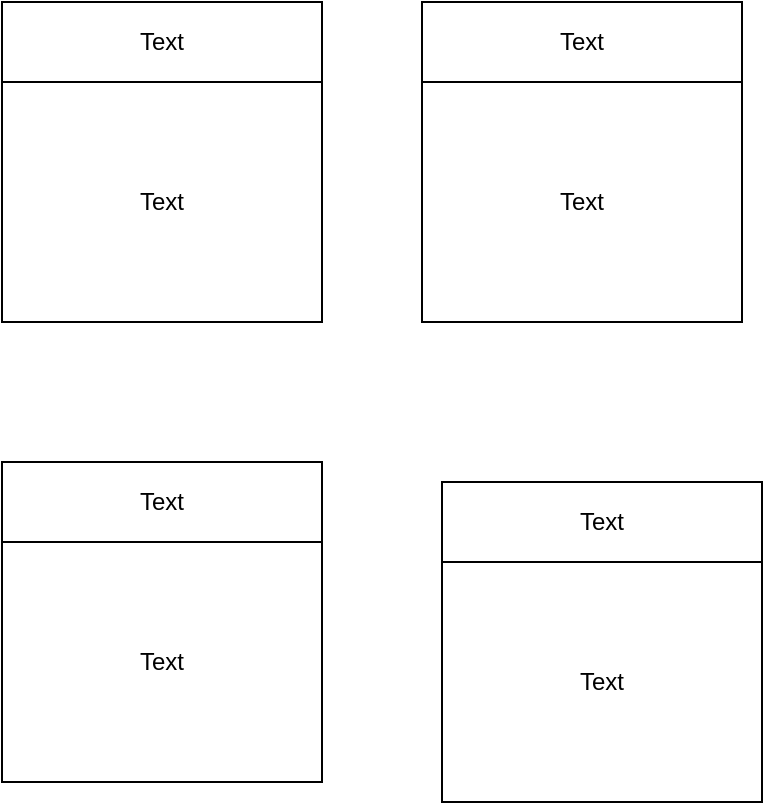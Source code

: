 <mxfile version="26.0.14">
  <diagram name="Page-1" id="GcmpMD9mdpW60Z_3lnTt">
    <mxGraphModel dx="794" dy="492" grid="1" gridSize="10" guides="1" tooltips="1" connect="1" arrows="1" fold="1" page="1" pageScale="1" pageWidth="850" pageHeight="1100" math="0" shadow="0">
      <root>
        <mxCell id="0" />
        <mxCell id="1" parent="0" />
        <mxCell id="SyjaQ5eisRchlMNotY5A-1" value="" style="whiteSpace=wrap;html=1;aspect=fixed;" vertex="1" parent="1">
          <mxGeometry x="100" y="70" width="160" height="160" as="geometry" />
        </mxCell>
        <mxCell id="SyjaQ5eisRchlMNotY5A-6" value="" style="rounded=0;whiteSpace=wrap;html=1;" vertex="1" parent="1">
          <mxGeometry x="100" y="70" width="160" height="40" as="geometry" />
        </mxCell>
        <mxCell id="SyjaQ5eisRchlMNotY5A-8" value="Text" style="text;html=1;align=center;verticalAlign=middle;whiteSpace=wrap;rounded=0;" vertex="1" parent="1">
          <mxGeometry x="100" y="110" width="160" height="120" as="geometry" />
        </mxCell>
        <mxCell id="SyjaQ5eisRchlMNotY5A-12" value="Text" style="text;html=1;align=center;verticalAlign=middle;whiteSpace=wrap;rounded=0;" vertex="1" parent="1">
          <mxGeometry x="100" y="70" width="160" height="40" as="geometry" />
        </mxCell>
        <mxCell id="SyjaQ5eisRchlMNotY5A-13" value="" style="whiteSpace=wrap;html=1;aspect=fixed;" vertex="1" parent="1">
          <mxGeometry x="310" y="70" width="160" height="160" as="geometry" />
        </mxCell>
        <mxCell id="SyjaQ5eisRchlMNotY5A-14" value="" style="rounded=0;whiteSpace=wrap;html=1;" vertex="1" parent="1">
          <mxGeometry x="310" y="70" width="160" height="40" as="geometry" />
        </mxCell>
        <mxCell id="SyjaQ5eisRchlMNotY5A-15" value="Text" style="text;html=1;align=center;verticalAlign=middle;whiteSpace=wrap;rounded=0;" vertex="1" parent="1">
          <mxGeometry x="310" y="110" width="160" height="120" as="geometry" />
        </mxCell>
        <mxCell id="SyjaQ5eisRchlMNotY5A-16" value="Text" style="text;html=1;align=center;verticalAlign=middle;whiteSpace=wrap;rounded=0;" vertex="1" parent="1">
          <mxGeometry x="310" y="70" width="160" height="40" as="geometry" />
        </mxCell>
        <mxCell id="SyjaQ5eisRchlMNotY5A-17" value="" style="whiteSpace=wrap;html=1;aspect=fixed;" vertex="1" parent="1">
          <mxGeometry x="100" y="300" width="160" height="160" as="geometry" />
        </mxCell>
        <mxCell id="SyjaQ5eisRchlMNotY5A-18" value="" style="rounded=0;whiteSpace=wrap;html=1;" vertex="1" parent="1">
          <mxGeometry x="100" y="300" width="160" height="40" as="geometry" />
        </mxCell>
        <mxCell id="SyjaQ5eisRchlMNotY5A-19" value="Text" style="text;html=1;align=center;verticalAlign=middle;whiteSpace=wrap;rounded=0;" vertex="1" parent="1">
          <mxGeometry x="100" y="340" width="160" height="120" as="geometry" />
        </mxCell>
        <mxCell id="SyjaQ5eisRchlMNotY5A-20" value="Text" style="text;html=1;align=center;verticalAlign=middle;whiteSpace=wrap;rounded=0;" vertex="1" parent="1">
          <mxGeometry x="100" y="300" width="160" height="40" as="geometry" />
        </mxCell>
        <mxCell id="SyjaQ5eisRchlMNotY5A-21" value="" style="whiteSpace=wrap;html=1;aspect=fixed;" vertex="1" parent="1">
          <mxGeometry x="320" y="310" width="160" height="160" as="geometry" />
        </mxCell>
        <mxCell id="SyjaQ5eisRchlMNotY5A-22" value="" style="rounded=0;whiteSpace=wrap;html=1;" vertex="1" parent="1">
          <mxGeometry x="320" y="310" width="160" height="40" as="geometry" />
        </mxCell>
        <mxCell id="SyjaQ5eisRchlMNotY5A-23" value="Text" style="text;html=1;align=center;verticalAlign=middle;whiteSpace=wrap;rounded=0;" vertex="1" parent="1">
          <mxGeometry x="320" y="350" width="160" height="120" as="geometry" />
        </mxCell>
        <mxCell id="SyjaQ5eisRchlMNotY5A-24" value="Text" style="text;html=1;align=center;verticalAlign=middle;whiteSpace=wrap;rounded=0;" vertex="1" parent="1">
          <mxGeometry x="320" y="310" width="160" height="40" as="geometry" />
        </mxCell>
      </root>
    </mxGraphModel>
  </diagram>
</mxfile>
